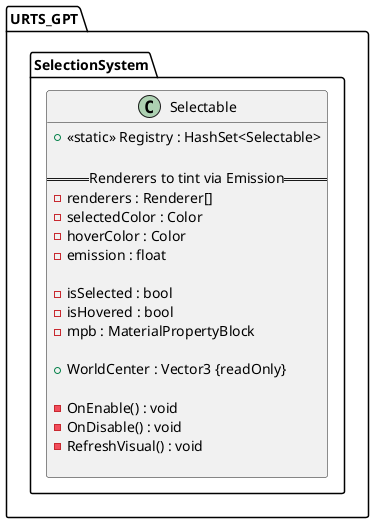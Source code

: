 ﻿@startuml
    skinparam Shadowing false
    skinparam ParticipantPadding 20
    
    class URTS_GPT.SelectionSystem.Selectable{
        + <<static>> Registry : HashSet<Selectable>

        ==Renderers to tint via Emission==
        - renderers : Renderer[]
        - selectedColor : Color
        - hoverColor : Color
        - emission : float

        - isSelected : bool
        - isHovered : bool
        - mpb : MaterialPropertyBlock

        + WorldCenter : Vector3 {readOnly}

        - OnEnable() : void
        - OnDisable() : void
        - RefreshVisual() : void

    }

@enduml